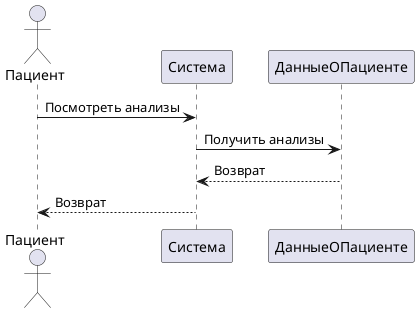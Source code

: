 @startuml
actor Пациент
Пациент -> Система: Посмотреть анализы

Система -> ДанныеОПациенте: Получить анализы

ДанныеОПациенте --> Система: Возврат
Система --> Пациент: Возврат
@enduml
